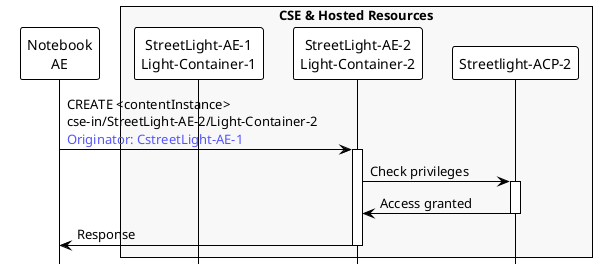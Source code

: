 @startuml
hide footbox
!theme plain
skinparam backgroundcolor transparent

' Turquoise #668c97
' Orange #F6921E

participant "Notebook\nAE" as AE 
box "CSE & Hosted Resources" #f8f8f8
participant "StreetLight-AE-1\nLight-Container-1" as container1 
participant "StreetLight-AE-2\nLight-Container-2" as container2 
participant "Streetlight-ACP-2" as acp2 

end box

AE -> container2 ++: CREATE <contentInstance>\ncse-in/StreetLight-AE-2/Light-Container-2\n<font color="#5555ff">Originator: CstreetLight-AE-1
container2 -> acp2 ++: Check privileges
container2 <- acp2 --: Access granted
AE <- container2 --: Response

@enduml